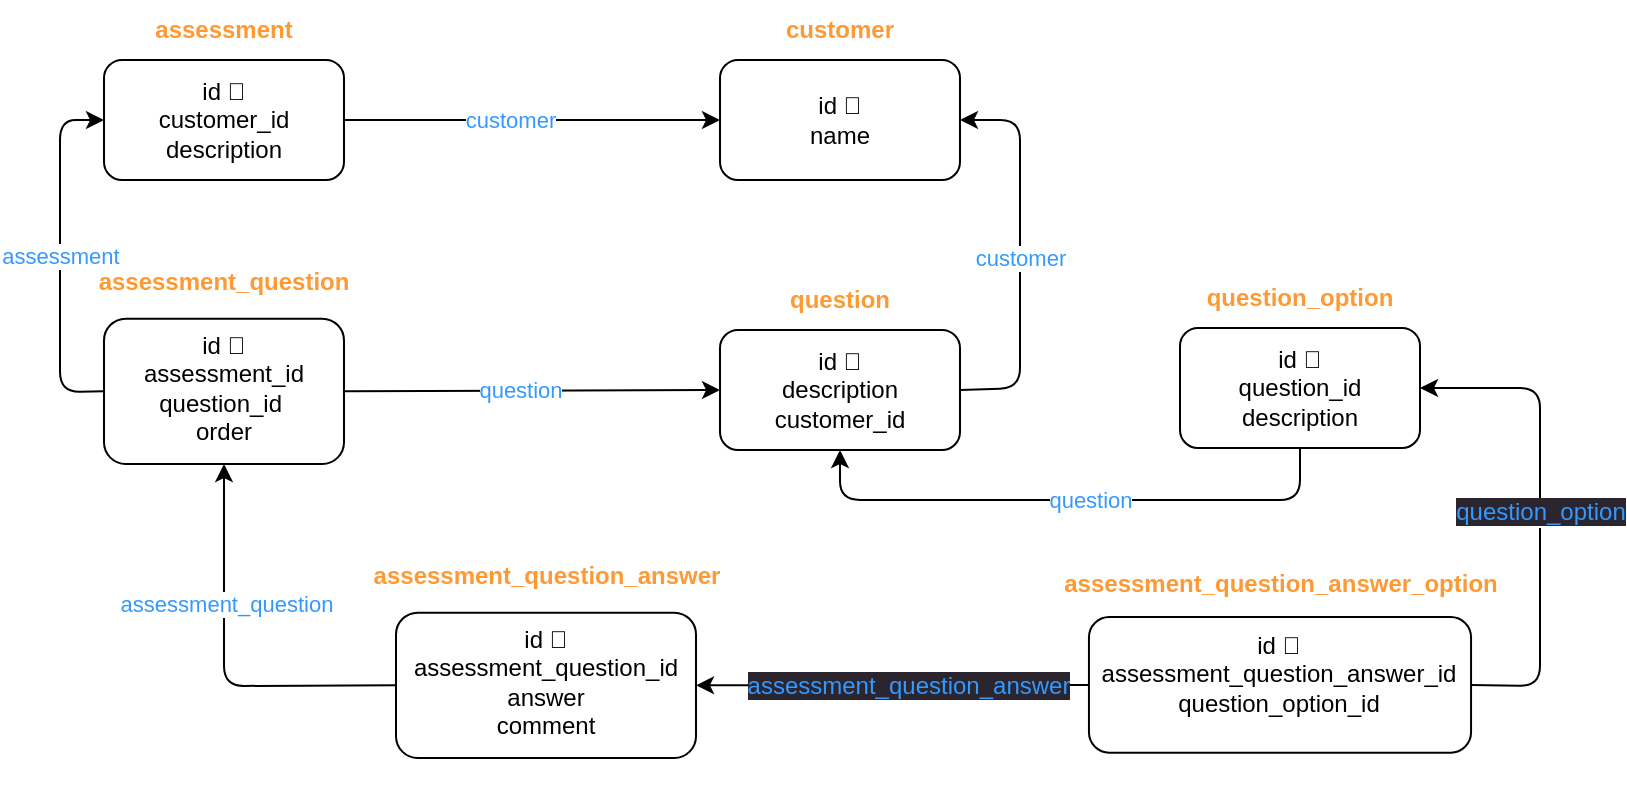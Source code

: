 <mxfile>
    <diagram id="asn0GsyuBkOswHO3EfH7" name="ER Diagram">
        <mxGraphModel dx="1078" dy="586" grid="1" gridSize="10" guides="1" tooltips="1" connect="1" arrows="1" fold="1" page="1" pageScale="1" pageWidth="850" pageHeight="1100" math="0" shadow="0">
            <root>
                <mxCell id="0"/>
                <mxCell id="1" parent="0"/>
                <mxCell id="4" value="" style="group;fontStyle=0;" parent="1" vertex="1" connectable="0">
                    <mxGeometry x="63" y="39" width="120" height="90" as="geometry"/>
                </mxCell>
                <mxCell id="2" value="&lt;div&gt;id&amp;nbsp;🔑&lt;/div&gt;&lt;div&gt;customer_id&lt;/div&gt;&lt;div&gt;&lt;span style=&quot;background-color: initial;&quot;&gt;description&lt;/span&gt;&lt;/div&gt;" style="rounded=1;whiteSpace=wrap;html=1;" parent="4" vertex="1">
                    <mxGeometry y="30" width="120" height="60" as="geometry"/>
                </mxCell>
                <mxCell id="3" value="&lt;font color=&quot;#ff9933&quot;&gt;assessment&lt;/font&gt;" style="text;html=1;strokeColor=none;fillColor=none;align=center;verticalAlign=middle;whiteSpace=wrap;rounded=0;fontStyle=1" parent="4" vertex="1">
                    <mxGeometry x="30" width="60" height="30" as="geometry"/>
                </mxCell>
                <mxCell id="5" value="" style="group" parent="1" vertex="1" connectable="0">
                    <mxGeometry x="371" y="39" width="120" height="90" as="geometry"/>
                </mxCell>
                <mxCell id="6" value="&lt;div&gt;id&amp;nbsp;🔑&lt;/div&gt;&lt;div&gt;name&lt;/div&gt;" style="rounded=1;whiteSpace=wrap;html=1;" parent="5" vertex="1">
                    <mxGeometry y="30" width="120" height="60" as="geometry"/>
                </mxCell>
                <mxCell id="7" value="&lt;font color=&quot;#ff9933&quot;&gt;customer&lt;/font&gt;" style="text;html=1;strokeColor=none;fillColor=none;align=center;verticalAlign=middle;whiteSpace=wrap;rounded=0;fontStyle=1" parent="5" vertex="1">
                    <mxGeometry x="30" width="60" height="30" as="geometry"/>
                </mxCell>
                <mxCell id="9" value="" style="group;labelBackgroundColor=none;" parent="1" vertex="1" connectable="0">
                    <mxGeometry x="63" y="162" width="120" height="109" as="geometry"/>
                </mxCell>
                <mxCell id="10" value="&lt;div&gt;id&amp;nbsp;🔑&lt;/div&gt;&lt;div&gt;&lt;div&gt;assessment_id&lt;/div&gt;&lt;div&gt;question_id&amp;nbsp;&lt;/div&gt;&lt;div&gt;order&lt;/div&gt;&lt;/div&gt;" style="rounded=1;whiteSpace=wrap;html=1;align=center;verticalAlign=top;labelBackgroundColor=default;" parent="9" vertex="1">
                    <mxGeometry y="36.333" width="120" height="72.667" as="geometry"/>
                </mxCell>
                <mxCell id="11" value="&lt;font color=&quot;#ff9933&quot;&gt;assessment_question&lt;/font&gt;" style="text;html=1;strokeColor=none;fillColor=none;align=center;verticalAlign=middle;whiteSpace=wrap;rounded=0;fontStyle=1" parent="9" vertex="1">
                    <mxGeometry x="30" width="60" height="36.333" as="geometry"/>
                </mxCell>
                <mxCell id="20" value="" style="group" parent="1" vertex="1" connectable="0">
                    <mxGeometry x="371" y="174" width="120" height="90" as="geometry"/>
                </mxCell>
                <mxCell id="21" value="&lt;div&gt;id&amp;nbsp;🔑&lt;/div&gt;&lt;div&gt;&lt;div&gt;description&lt;/div&gt;&lt;div&gt;customer_id&lt;/div&gt;&lt;/div&gt;" style="rounded=1;whiteSpace=wrap;html=1;" parent="20" vertex="1">
                    <mxGeometry y="30" width="120" height="60" as="geometry"/>
                </mxCell>
                <mxCell id="22" value="&lt;font color=&quot;#ff9933&quot;&gt;question&lt;/font&gt;" style="text;html=1;strokeColor=none;fillColor=none;align=center;verticalAlign=middle;whiteSpace=wrap;rounded=0;fontStyle=1" parent="20" vertex="1">
                    <mxGeometry x="30" width="60" height="30" as="geometry"/>
                </mxCell>
                <mxCell id="26" value="" style="edgeStyle=none;html=1;exitX=1;exitY=0.5;exitDx=0;exitDy=0;entryX=0;entryY=0.5;entryDx=0;entryDy=0;" parent="1" source="10" target="21" edge="1">
                    <mxGeometry relative="1" as="geometry"/>
                </mxCell>
                <mxCell id="57" value="&lt;font color=&quot;#3399ff&quot;&gt;question&lt;/font&gt;" style="edgeLabel;html=1;align=center;verticalAlign=middle;resizable=0;points=[];" parent="26" vertex="1" connectable="0">
                    <mxGeometry x="-0.362" relative="1" as="geometry">
                        <mxPoint x="28" y="-1" as="offset"/>
                    </mxGeometry>
                </mxCell>
                <mxCell id="35" value="" style="group;labelBackgroundColor=none;align=center;" parent="1" vertex="1" connectable="0">
                    <mxGeometry x="189" y="289" width="190" height="149" as="geometry"/>
                </mxCell>
                <mxCell id="36" value="&lt;div&gt;id&amp;nbsp;🔑&lt;/div&gt;&lt;div&gt;&lt;div&gt;assessment_question_id&lt;/div&gt;&lt;div&gt;answer&lt;/div&gt;&lt;div&gt;comment&lt;/div&gt;&lt;/div&gt;" style="rounded=1;whiteSpace=wrap;html=1;align=center;verticalAlign=top;labelBackgroundColor=default;" parent="35" vertex="1">
                    <mxGeometry x="20" y="56.333" width="150" height="72.667" as="geometry"/>
                </mxCell>
                <mxCell id="37" value="&lt;b&gt;&lt;font color=&quot;#ff9933&quot;&gt;assessment_question_answer&lt;/font&gt;&lt;/b&gt;" style="text;html=1;strokeColor=none;fillColor=none;align=center;verticalAlign=middle;whiteSpace=wrap;rounded=0;" parent="35" vertex="1">
                    <mxGeometry x="57.5" y="20" width="75" height="36.333" as="geometry"/>
                </mxCell>
                <mxCell id="38" value="" style="group;verticalAlign=top;" parent="1" vertex="1" connectable="0">
                    <mxGeometry x="601" y="173" width="120" height="90" as="geometry"/>
                </mxCell>
                <mxCell id="39" value="&lt;div&gt;id&amp;nbsp;🔑&lt;/div&gt;&lt;div&gt;&lt;div&gt;question_id&lt;/div&gt;&lt;div&gt;&lt;span style=&quot;background-color: initial;&quot;&gt;description&lt;/span&gt;&lt;/div&gt;&lt;/div&gt;" style="rounded=1;whiteSpace=wrap;html=1;" parent="38" vertex="1">
                    <mxGeometry y="30" width="120" height="60" as="geometry"/>
                </mxCell>
                <mxCell id="40" value="&lt;font color=&quot;#ff9933&quot;&gt;question_option&lt;/font&gt;" style="text;html=1;strokeColor=none;fillColor=none;align=center;verticalAlign=middle;whiteSpace=wrap;rounded=0;fontStyle=1" parent="38" vertex="1">
                    <mxGeometry x="30" width="60" height="30" as="geometry"/>
                </mxCell>
                <mxCell id="44" style="edgeStyle=none;html=1;exitX=0.5;exitY=1;exitDx=0;exitDy=0;entryX=0.5;entryY=1;entryDx=0;entryDy=0;" parent="1" source="39" target="21" edge="1">
                    <mxGeometry relative="1" as="geometry">
                        <Array as="points">
                            <mxPoint x="661" y="289"/>
                            <mxPoint x="541" y="289"/>
                            <mxPoint x="431" y="289"/>
                        </Array>
                    </mxGeometry>
                </mxCell>
                <mxCell id="56" value="&lt;font color=&quot;#3399ff&quot;&gt;question&lt;/font&gt;" style="edgeLabel;html=1;align=center;verticalAlign=middle;resizable=0;points=[];" parent="44" vertex="1" connectable="0">
                    <mxGeometry x="-0.063" y="1" relative="1" as="geometry">
                        <mxPoint y="-1" as="offset"/>
                    </mxGeometry>
                </mxCell>
                <mxCell id="47" style="edgeStyle=none;html=1;exitX=1;exitY=0.5;exitDx=0;exitDy=0;entryX=1;entryY=0.5;entryDx=0;entryDy=0;" parent="1" source="21" target="6" edge="1">
                    <mxGeometry relative="1" as="geometry">
                        <Array as="points">
                            <mxPoint x="521" y="233"/>
                            <mxPoint x="521" y="99"/>
                        </Array>
                    </mxGeometry>
                </mxCell>
                <mxCell id="55" value="&lt;font color=&quot;#3399ff&quot;&gt;customer&lt;/font&gt;" style="edgeLabel;html=1;align=center;verticalAlign=middle;resizable=0;points=[];" parent="47" vertex="1" connectable="0">
                    <mxGeometry x="-0.013" y="-2" relative="1" as="geometry">
                        <mxPoint x="-2" as="offset"/>
                    </mxGeometry>
                </mxCell>
                <mxCell id="51" value="&lt;font color=&quot;#3399ff&quot;&gt;assessment&lt;/font&gt;" style="edgeStyle=none;html=1;exitX=0;exitY=0.5;exitDx=0;exitDy=0;entryX=0;entryY=0.5;entryDx=0;entryDy=0;" parent="1" source="10" target="2" edge="1">
                    <mxGeometry relative="1" as="geometry">
                        <Array as="points">
                            <mxPoint x="41" y="235"/>
                            <mxPoint x="41" y="99"/>
                        </Array>
                    </mxGeometry>
                </mxCell>
                <mxCell id="53" style="edgeStyle=none;html=1;exitX=1;exitY=0.5;exitDx=0;exitDy=0;entryX=0;entryY=0.5;entryDx=0;entryDy=0;" parent="1" source="2" target="6" edge="1">
                    <mxGeometry relative="1" as="geometry"/>
                </mxCell>
                <mxCell id="54" value="&lt;font color=&quot;#3399ff&quot;&gt;customer&lt;/font&gt;" style="edgeLabel;html=1;align=center;verticalAlign=middle;resizable=0;points=[];" parent="53" vertex="1" connectable="0">
                    <mxGeometry x="-0.116" relative="1" as="geometry">
                        <mxPoint as="offset"/>
                    </mxGeometry>
                </mxCell>
                <mxCell id="59" style="edgeStyle=none;html=1;exitX=0;exitY=0.5;exitDx=0;exitDy=0;entryX=0.5;entryY=1;entryDx=0;entryDy=0;" parent="1" source="36" target="10" edge="1">
                    <mxGeometry relative="1" as="geometry">
                        <Array as="points">
                            <mxPoint x="123" y="382"/>
                        </Array>
                    </mxGeometry>
                </mxCell>
                <mxCell id="60" value="&lt;font color=&quot;#3399ff&quot;&gt;assessment_question&lt;/font&gt;" style="edgeLabel;html=1;align=center;verticalAlign=middle;resizable=0;points=[];" parent="59" vertex="1" connectable="0">
                    <mxGeometry x="0.291" y="-1" relative="1" as="geometry">
                        <mxPoint as="offset"/>
                    </mxGeometry>
                </mxCell>
                <mxCell id="62" value="" style="group;labelBackgroundColor=none;" parent="1" vertex="1" connectable="0">
                    <mxGeometry x="530" y="295" width="242" height="139" as="geometry"/>
                </mxCell>
                <mxCell id="63" value="&lt;div&gt;id&amp;nbsp;🔑&lt;/div&gt;&lt;div&gt;&lt;div&gt;assessment_question_answer_id&lt;/div&gt;&lt;div&gt;question_option_id&lt;/div&gt;&lt;/div&gt;&lt;div&gt;&lt;br&gt;&lt;/div&gt;" style="rounded=1;whiteSpace=wrap;html=1;align=center;verticalAlign=top;labelBackgroundColor=default;" parent="62" vertex="1">
                    <mxGeometry x="25.474" y="52.553" width="191.053" height="67.79" as="geometry"/>
                </mxCell>
                <mxCell id="64" value="&lt;font color=&quot;#ff9933&quot;&gt;assessment_question_answer_option&lt;/font&gt;" style="text;html=1;strokeColor=none;fillColor=none;align=center;verticalAlign=middle;whiteSpace=wrap;rounded=0;fontStyle=1" parent="62" vertex="1">
                    <mxGeometry x="73.24" y="18.658" width="96.76" height="33.892" as="geometry"/>
                </mxCell>
                <mxCell id="65" style="edgeStyle=none;html=1;exitX=0;exitY=0.5;exitDx=0;exitDy=0;entryX=1;entryY=0.5;entryDx=0;entryDy=0;" parent="1" source="63" target="36" edge="1">
                    <mxGeometry relative="1" as="geometry"/>
                </mxCell>
                <mxCell id="66" value="&lt;span style=&quot;font-size: 12px; background-color: rgb(42, 37, 47);&quot;&gt;&lt;font color=&quot;#3399ff&quot;&gt;assessment_question_answer&lt;/font&gt;&lt;/span&gt;" style="edgeLabel;html=1;align=center;verticalAlign=middle;resizable=0;points=[];" parent="65" vertex="1" connectable="0">
                    <mxGeometry x="0.186" y="2" relative="1" as="geometry">
                        <mxPoint x="26" y="-2" as="offset"/>
                    </mxGeometry>
                </mxCell>
                <mxCell id="67" value="&lt;span style=&quot;font-size: 12px; background-color: rgb(42, 37, 47);&quot;&gt;&lt;font color=&quot;#3399ff&quot;&gt;question_option&lt;/font&gt;&lt;/span&gt;" style="edgeStyle=none;html=1;exitX=1;exitY=0.5;exitDx=0;exitDy=0;entryX=1;entryY=0.5;entryDx=0;entryDy=0;" parent="1" source="63" target="39" edge="1">
                    <mxGeometry relative="1" as="geometry">
                        <Array as="points">
                            <mxPoint x="781" y="382"/>
                            <mxPoint x="781" y="233"/>
                        </Array>
                    </mxGeometry>
                </mxCell>
            </root>
        </mxGraphModel>
    </diagram>
</mxfile>
